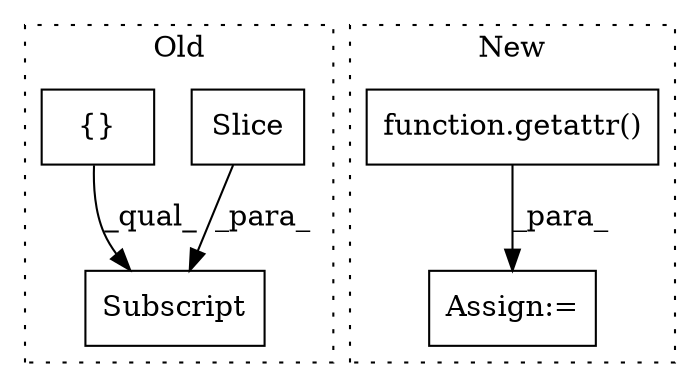 digraph G {
subgraph cluster0 {
1 [label="Slice" a="80" s="6214" l="7" shape="box"];
3 [label="Subscript" a="63" s="6180,0" l="42,0" shape="box"];
4 [label="{}" a="95" s="5534,5796" l="14,11" shape="box"];
label = "Old";
style="dotted";
}
subgraph cluster1 {
2 [label="function.getattr()" a="75" s="5315,5350" l="8,1" shape="box"];
5 [label="Assign:=" a="68" s="5740" l="3" shape="box"];
label = "New";
style="dotted";
}
1 -> 3 [label="_para_"];
2 -> 5 [label="_para_"];
4 -> 3 [label="_qual_"];
}